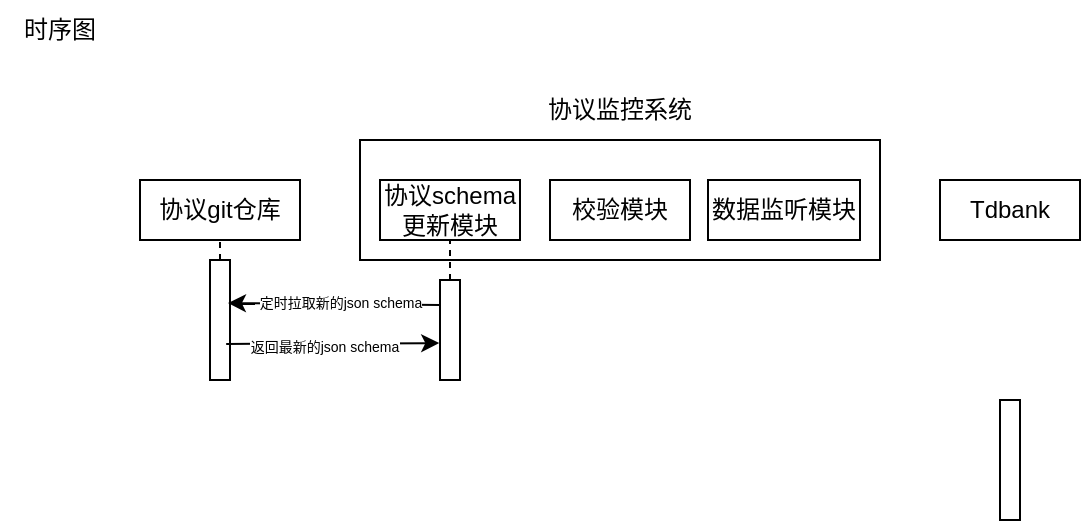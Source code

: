 <mxfile version="24.7.6">
  <diagram name="第 1 页" id="CR4XsCBSvweE6iLV07da">
    <mxGraphModel dx="687" dy="439" grid="1" gridSize="10" guides="1" tooltips="1" connect="1" arrows="1" fold="1" page="1" pageScale="1" pageWidth="827" pageHeight="1169" math="0" shadow="0">
      <root>
        <mxCell id="0" />
        <mxCell id="1" parent="0" />
        <mxCell id="E8HGXAw2fkti96cfrxgh-1" value="时序图" style="text;html=1;align=center;verticalAlign=middle;whiteSpace=wrap;rounded=0;" vertex="1" parent="1">
          <mxGeometry x="60" y="30" width="60" height="30" as="geometry" />
        </mxCell>
        <mxCell id="E8HGXAw2fkti96cfrxgh-2" value="" style="rounded=0;whiteSpace=wrap;html=1;" vertex="1" parent="1">
          <mxGeometry x="240" y="100" width="260" height="60" as="geometry" />
        </mxCell>
        <mxCell id="E8HGXAw2fkti96cfrxgh-3" value="协议监控系统" style="text;html=1;align=center;verticalAlign=middle;whiteSpace=wrap;rounded=0;" vertex="1" parent="1">
          <mxGeometry x="325" y="70" width="90" height="30" as="geometry" />
        </mxCell>
        <mxCell id="E8HGXAw2fkti96cfrxgh-4" value="协议schema更新模块" style="rounded=0;whiteSpace=wrap;html=1;" vertex="1" parent="1">
          <mxGeometry x="250" y="120" width="70" height="30" as="geometry" />
        </mxCell>
        <mxCell id="E8HGXAw2fkti96cfrxgh-5" value="协议git仓库" style="rounded=0;whiteSpace=wrap;html=1;" vertex="1" parent="1">
          <mxGeometry x="130" y="120" width="80" height="30" as="geometry" />
        </mxCell>
        <mxCell id="E8HGXAw2fkti96cfrxgh-6" value="校验模块" style="rounded=0;whiteSpace=wrap;html=1;" vertex="1" parent="1">
          <mxGeometry x="335" y="120" width="70" height="30" as="geometry" />
        </mxCell>
        <mxCell id="E8HGXAw2fkti96cfrxgh-7" value="" style="endArrow=none;dashed=1;html=1;rounded=0;entryX=0.5;entryY=1;entryDx=0;entryDy=0;" edge="1" parent="1" target="E8HGXAw2fkti96cfrxgh-5">
          <mxGeometry width="50" height="50" relative="1" as="geometry">
            <mxPoint x="170" y="160" as="sourcePoint" />
            <mxPoint x="170" y="240" as="targetPoint" />
          </mxGeometry>
        </mxCell>
        <mxCell id="E8HGXAw2fkti96cfrxgh-8" value="" style="rounded=0;whiteSpace=wrap;html=1;" vertex="1" parent="1">
          <mxGeometry x="165" y="160" width="10" height="60" as="geometry" />
        </mxCell>
        <mxCell id="E8HGXAw2fkti96cfrxgh-9" value="" style="endArrow=none;dashed=1;html=1;rounded=0;entryX=0.5;entryY=1;entryDx=0;entryDy=0;" edge="1" parent="1" target="E8HGXAw2fkti96cfrxgh-4">
          <mxGeometry width="50" height="50" relative="1" as="geometry">
            <mxPoint x="285" y="170" as="sourcePoint" />
            <mxPoint x="280" y="200" as="targetPoint" />
          </mxGeometry>
        </mxCell>
        <mxCell id="E8HGXAw2fkti96cfrxgh-10" value="" style="rounded=0;whiteSpace=wrap;html=1;" vertex="1" parent="1">
          <mxGeometry x="280" y="170" width="10" height="50" as="geometry" />
        </mxCell>
        <mxCell id="E8HGXAw2fkti96cfrxgh-19" value="" style="endArrow=classic;html=1;rounded=0;exitX=0;exitY=0.25;exitDx=0;exitDy=0;entryX=0.896;entryY=0.359;entryDx=0;entryDy=0;entryPerimeter=0;" edge="1" parent="1" source="E8HGXAw2fkti96cfrxgh-10" target="E8HGXAw2fkti96cfrxgh-8">
          <mxGeometry width="50" height="50" relative="1" as="geometry">
            <mxPoint x="190" y="270" as="sourcePoint" />
            <mxPoint x="240" y="220" as="targetPoint" />
          </mxGeometry>
        </mxCell>
        <mxCell id="E8HGXAw2fkti96cfrxgh-21" value="&lt;font style=&quot;font-size: 7px;&quot;&gt;定时拉取新的json schema&lt;/font&gt;" style="edgeLabel;html=1;align=center;verticalAlign=middle;resizable=0;points=[];" vertex="1" connectable="0" parent="E8HGXAw2fkti96cfrxgh-19">
          <mxGeometry x="0.09" relative="1" as="geometry">
            <mxPoint x="8" y="-2" as="offset" />
          </mxGeometry>
        </mxCell>
        <mxCell id="E8HGXAw2fkti96cfrxgh-20" value="" style="endArrow=classic;html=1;rounded=0;entryX=-0.039;entryY=0.631;entryDx=0;entryDy=0;entryPerimeter=0;exitX=0.809;exitY=0.7;exitDx=0;exitDy=0;exitPerimeter=0;" edge="1" parent="1" source="E8HGXAw2fkti96cfrxgh-8" target="E8HGXAw2fkti96cfrxgh-10">
          <mxGeometry width="50" height="50" relative="1" as="geometry">
            <mxPoint x="190" y="270" as="sourcePoint" />
            <mxPoint x="240" y="220" as="targetPoint" />
          </mxGeometry>
        </mxCell>
        <mxCell id="E8HGXAw2fkti96cfrxgh-22" value="&lt;font style=&quot;font-size: 7px;&quot;&gt;返回最新的json schema&lt;/font&gt;" style="edgeLabel;html=1;align=center;verticalAlign=middle;resizable=0;points=[];" vertex="1" connectable="0" parent="E8HGXAw2fkti96cfrxgh-20">
          <mxGeometry x="-0.094" relative="1" as="geometry">
            <mxPoint as="offset" />
          </mxGeometry>
        </mxCell>
        <mxCell id="E8HGXAw2fkti96cfrxgh-23" value="Tdbank" style="rounded=0;whiteSpace=wrap;html=1;" vertex="1" parent="1">
          <mxGeometry x="530" y="120" width="70" height="30" as="geometry" />
        </mxCell>
        <mxCell id="E8HGXAw2fkti96cfrxgh-26" value="" style="rounded=0;whiteSpace=wrap;html=1;" vertex="1" parent="1">
          <mxGeometry x="560" y="230" width="10" height="60" as="geometry" />
        </mxCell>
        <mxCell id="E8HGXAw2fkti96cfrxgh-27" value="数据监听模块" style="rounded=0;whiteSpace=wrap;html=1;" vertex="1" parent="1">
          <mxGeometry x="414" y="120" width="76" height="30" as="geometry" />
        </mxCell>
      </root>
    </mxGraphModel>
  </diagram>
</mxfile>

